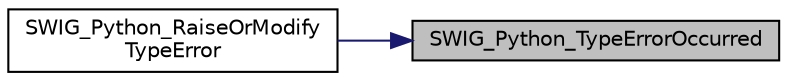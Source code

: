 digraph "SWIG_Python_TypeErrorOccurred"
{
 // LATEX_PDF_SIZE
  edge [fontname="Helvetica",fontsize="10",labelfontname="Helvetica",labelfontsize="10"];
  node [fontname="Helvetica",fontsize="10",shape=record];
  rankdir="RL";
  Node1 [label="SWIG_Python_TypeErrorOccurred",height=0.2,width=0.4,color="black", fillcolor="grey75", style="filled", fontcolor="black",tooltip=" "];
  Node1 -> Node2 [dir="back",color="midnightblue",fontsize="10",style="solid",fontname="Helvetica"];
  Node2 [label="SWIG_Python_RaiseOrModify\lTypeError",height=0.2,width=0.4,color="black", fillcolor="white", style="filled",URL="$de/d48/swig__runtime_8h.html#a841546c0a84f3105e3c600dcc1927531",tooltip=" "];
}
